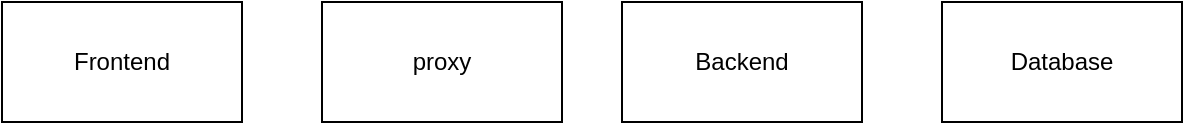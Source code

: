 <mxfile>
    <diagram id="QVyAK3DttQhI8Z1UovsM" name="Page-1">
        <mxGraphModel dx="788" dy="715" grid="1" gridSize="10" guides="1" tooltips="1" connect="1" arrows="1" fold="1" page="1" pageScale="1" pageWidth="850" pageHeight="1100" math="0" shadow="0">
            <root>
                <mxCell id="0"/>
                <mxCell id="1" parent="0"/>
                <mxCell id="2" value="Frontend" style="rounded=0;whiteSpace=wrap;html=1;" vertex="1" parent="1">
                    <mxGeometry x="170" y="240" width="120" height="60" as="geometry"/>
                </mxCell>
                <mxCell id="3" value="Backend" style="rounded=0;whiteSpace=wrap;html=1;" vertex="1" parent="1">
                    <mxGeometry x="480" y="240" width="120" height="60" as="geometry"/>
                </mxCell>
                <mxCell id="4" value="proxy" style="rounded=0;whiteSpace=wrap;html=1;" vertex="1" parent="1">
                    <mxGeometry x="330" y="240" width="120" height="60" as="geometry"/>
                </mxCell>
                <mxCell id="5" value="Database" style="rounded=0;whiteSpace=wrap;html=1;" vertex="1" parent="1">
                    <mxGeometry x="640" y="240" width="120" height="60" as="geometry"/>
                </mxCell>
            </root>
        </mxGraphModel>
    </diagram>
</mxfile>